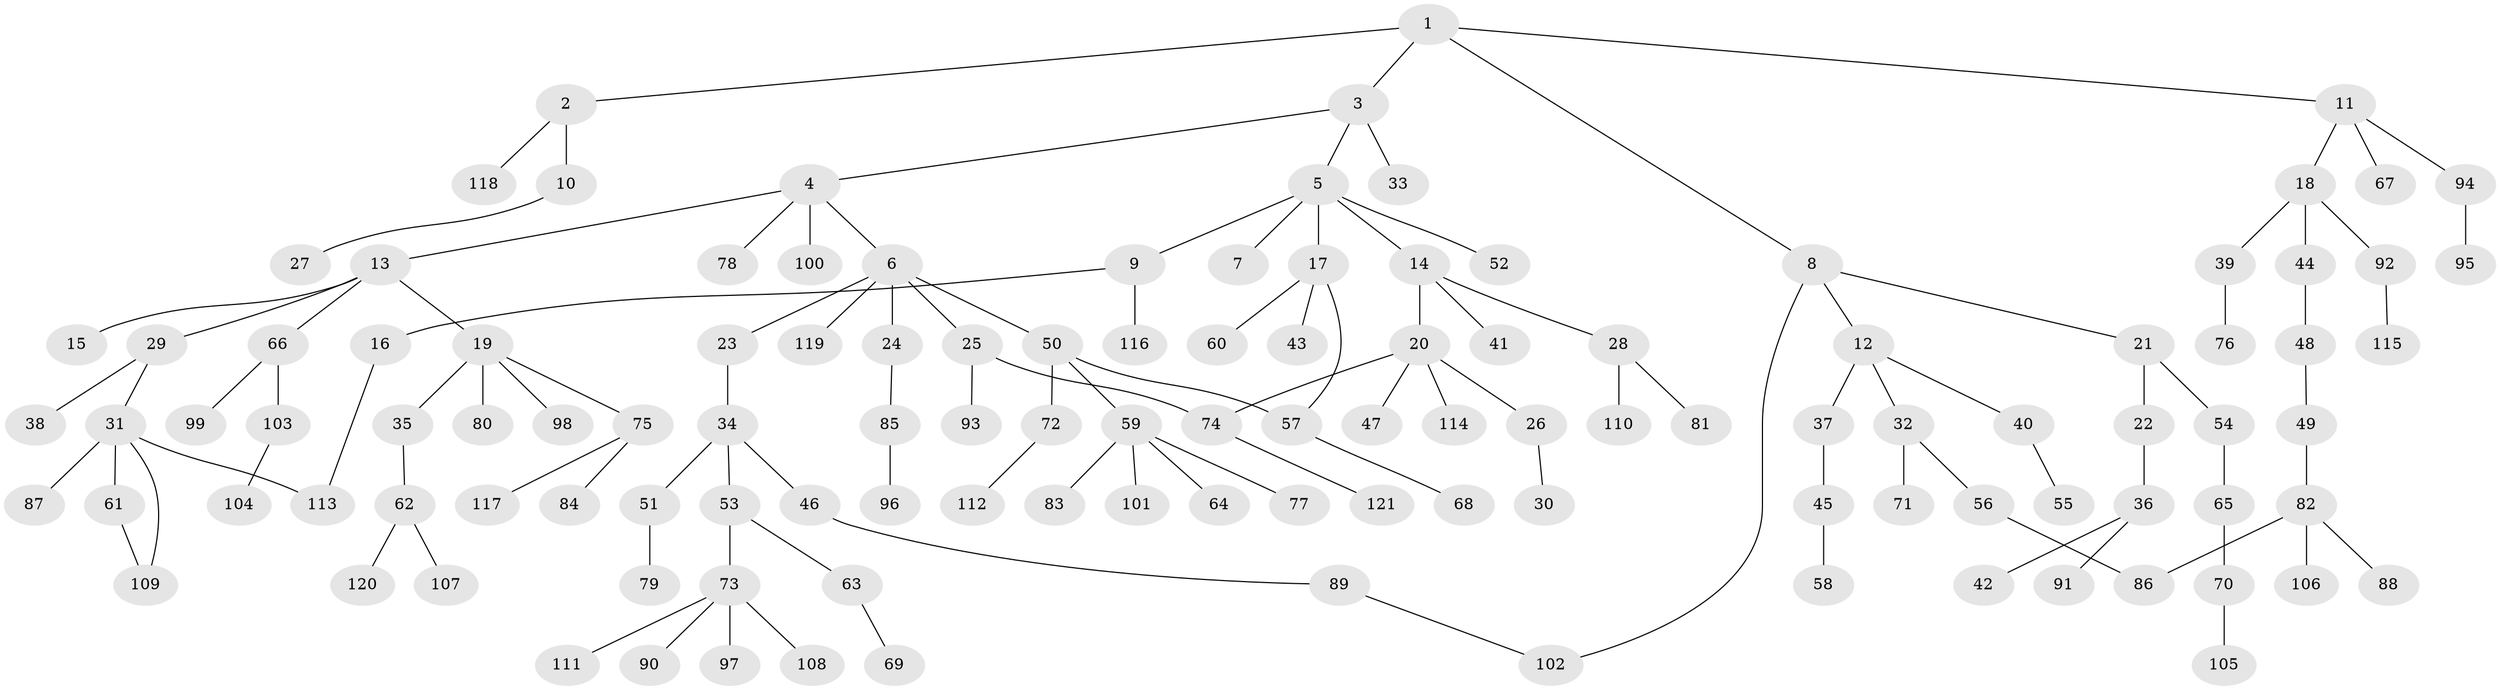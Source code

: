 // coarse degree distribution, {6: 0.011904761904761904, 3: 0.11904761904761904, 5: 0.047619047619047616, 7: 0.011904761904761904, 1: 0.5357142857142857, 4: 0.13095238095238096, 2: 0.14285714285714285}
// Generated by graph-tools (version 1.1) at 2025/51/02/27/25 19:51:38]
// undirected, 121 vertices, 126 edges
graph export_dot {
graph [start="1"]
  node [color=gray90,style=filled];
  1;
  2;
  3;
  4;
  5;
  6;
  7;
  8;
  9;
  10;
  11;
  12;
  13;
  14;
  15;
  16;
  17;
  18;
  19;
  20;
  21;
  22;
  23;
  24;
  25;
  26;
  27;
  28;
  29;
  30;
  31;
  32;
  33;
  34;
  35;
  36;
  37;
  38;
  39;
  40;
  41;
  42;
  43;
  44;
  45;
  46;
  47;
  48;
  49;
  50;
  51;
  52;
  53;
  54;
  55;
  56;
  57;
  58;
  59;
  60;
  61;
  62;
  63;
  64;
  65;
  66;
  67;
  68;
  69;
  70;
  71;
  72;
  73;
  74;
  75;
  76;
  77;
  78;
  79;
  80;
  81;
  82;
  83;
  84;
  85;
  86;
  87;
  88;
  89;
  90;
  91;
  92;
  93;
  94;
  95;
  96;
  97;
  98;
  99;
  100;
  101;
  102;
  103;
  104;
  105;
  106;
  107;
  108;
  109;
  110;
  111;
  112;
  113;
  114;
  115;
  116;
  117;
  118;
  119;
  120;
  121;
  1 -- 2;
  1 -- 3;
  1 -- 8;
  1 -- 11;
  2 -- 10;
  2 -- 118;
  3 -- 4;
  3 -- 5;
  3 -- 33;
  4 -- 6;
  4 -- 13;
  4 -- 78;
  4 -- 100;
  5 -- 7;
  5 -- 9;
  5 -- 14;
  5 -- 17;
  5 -- 52;
  6 -- 23;
  6 -- 24;
  6 -- 25;
  6 -- 50;
  6 -- 119;
  8 -- 12;
  8 -- 21;
  8 -- 102;
  9 -- 16;
  9 -- 116;
  10 -- 27;
  11 -- 18;
  11 -- 67;
  11 -- 94;
  12 -- 32;
  12 -- 37;
  12 -- 40;
  13 -- 15;
  13 -- 19;
  13 -- 29;
  13 -- 66;
  14 -- 20;
  14 -- 28;
  14 -- 41;
  16 -- 113;
  17 -- 43;
  17 -- 57;
  17 -- 60;
  18 -- 39;
  18 -- 44;
  18 -- 92;
  19 -- 35;
  19 -- 75;
  19 -- 80;
  19 -- 98;
  20 -- 26;
  20 -- 47;
  20 -- 74;
  20 -- 114;
  21 -- 22;
  21 -- 54;
  22 -- 36;
  23 -- 34;
  24 -- 85;
  25 -- 93;
  25 -- 74;
  26 -- 30;
  28 -- 81;
  28 -- 110;
  29 -- 31;
  29 -- 38;
  31 -- 61;
  31 -- 87;
  31 -- 109;
  31 -- 113;
  32 -- 56;
  32 -- 71;
  34 -- 46;
  34 -- 51;
  34 -- 53;
  35 -- 62;
  36 -- 42;
  36 -- 91;
  37 -- 45;
  39 -- 76;
  40 -- 55;
  44 -- 48;
  45 -- 58;
  46 -- 89;
  48 -- 49;
  49 -- 82;
  50 -- 59;
  50 -- 72;
  50 -- 57;
  51 -- 79;
  53 -- 63;
  53 -- 73;
  54 -- 65;
  56 -- 86;
  57 -- 68;
  59 -- 64;
  59 -- 77;
  59 -- 83;
  59 -- 101;
  61 -- 109;
  62 -- 107;
  62 -- 120;
  63 -- 69;
  65 -- 70;
  66 -- 99;
  66 -- 103;
  70 -- 105;
  72 -- 112;
  73 -- 90;
  73 -- 97;
  73 -- 108;
  73 -- 111;
  74 -- 121;
  75 -- 84;
  75 -- 117;
  82 -- 86;
  82 -- 88;
  82 -- 106;
  85 -- 96;
  89 -- 102;
  92 -- 115;
  94 -- 95;
  103 -- 104;
}
